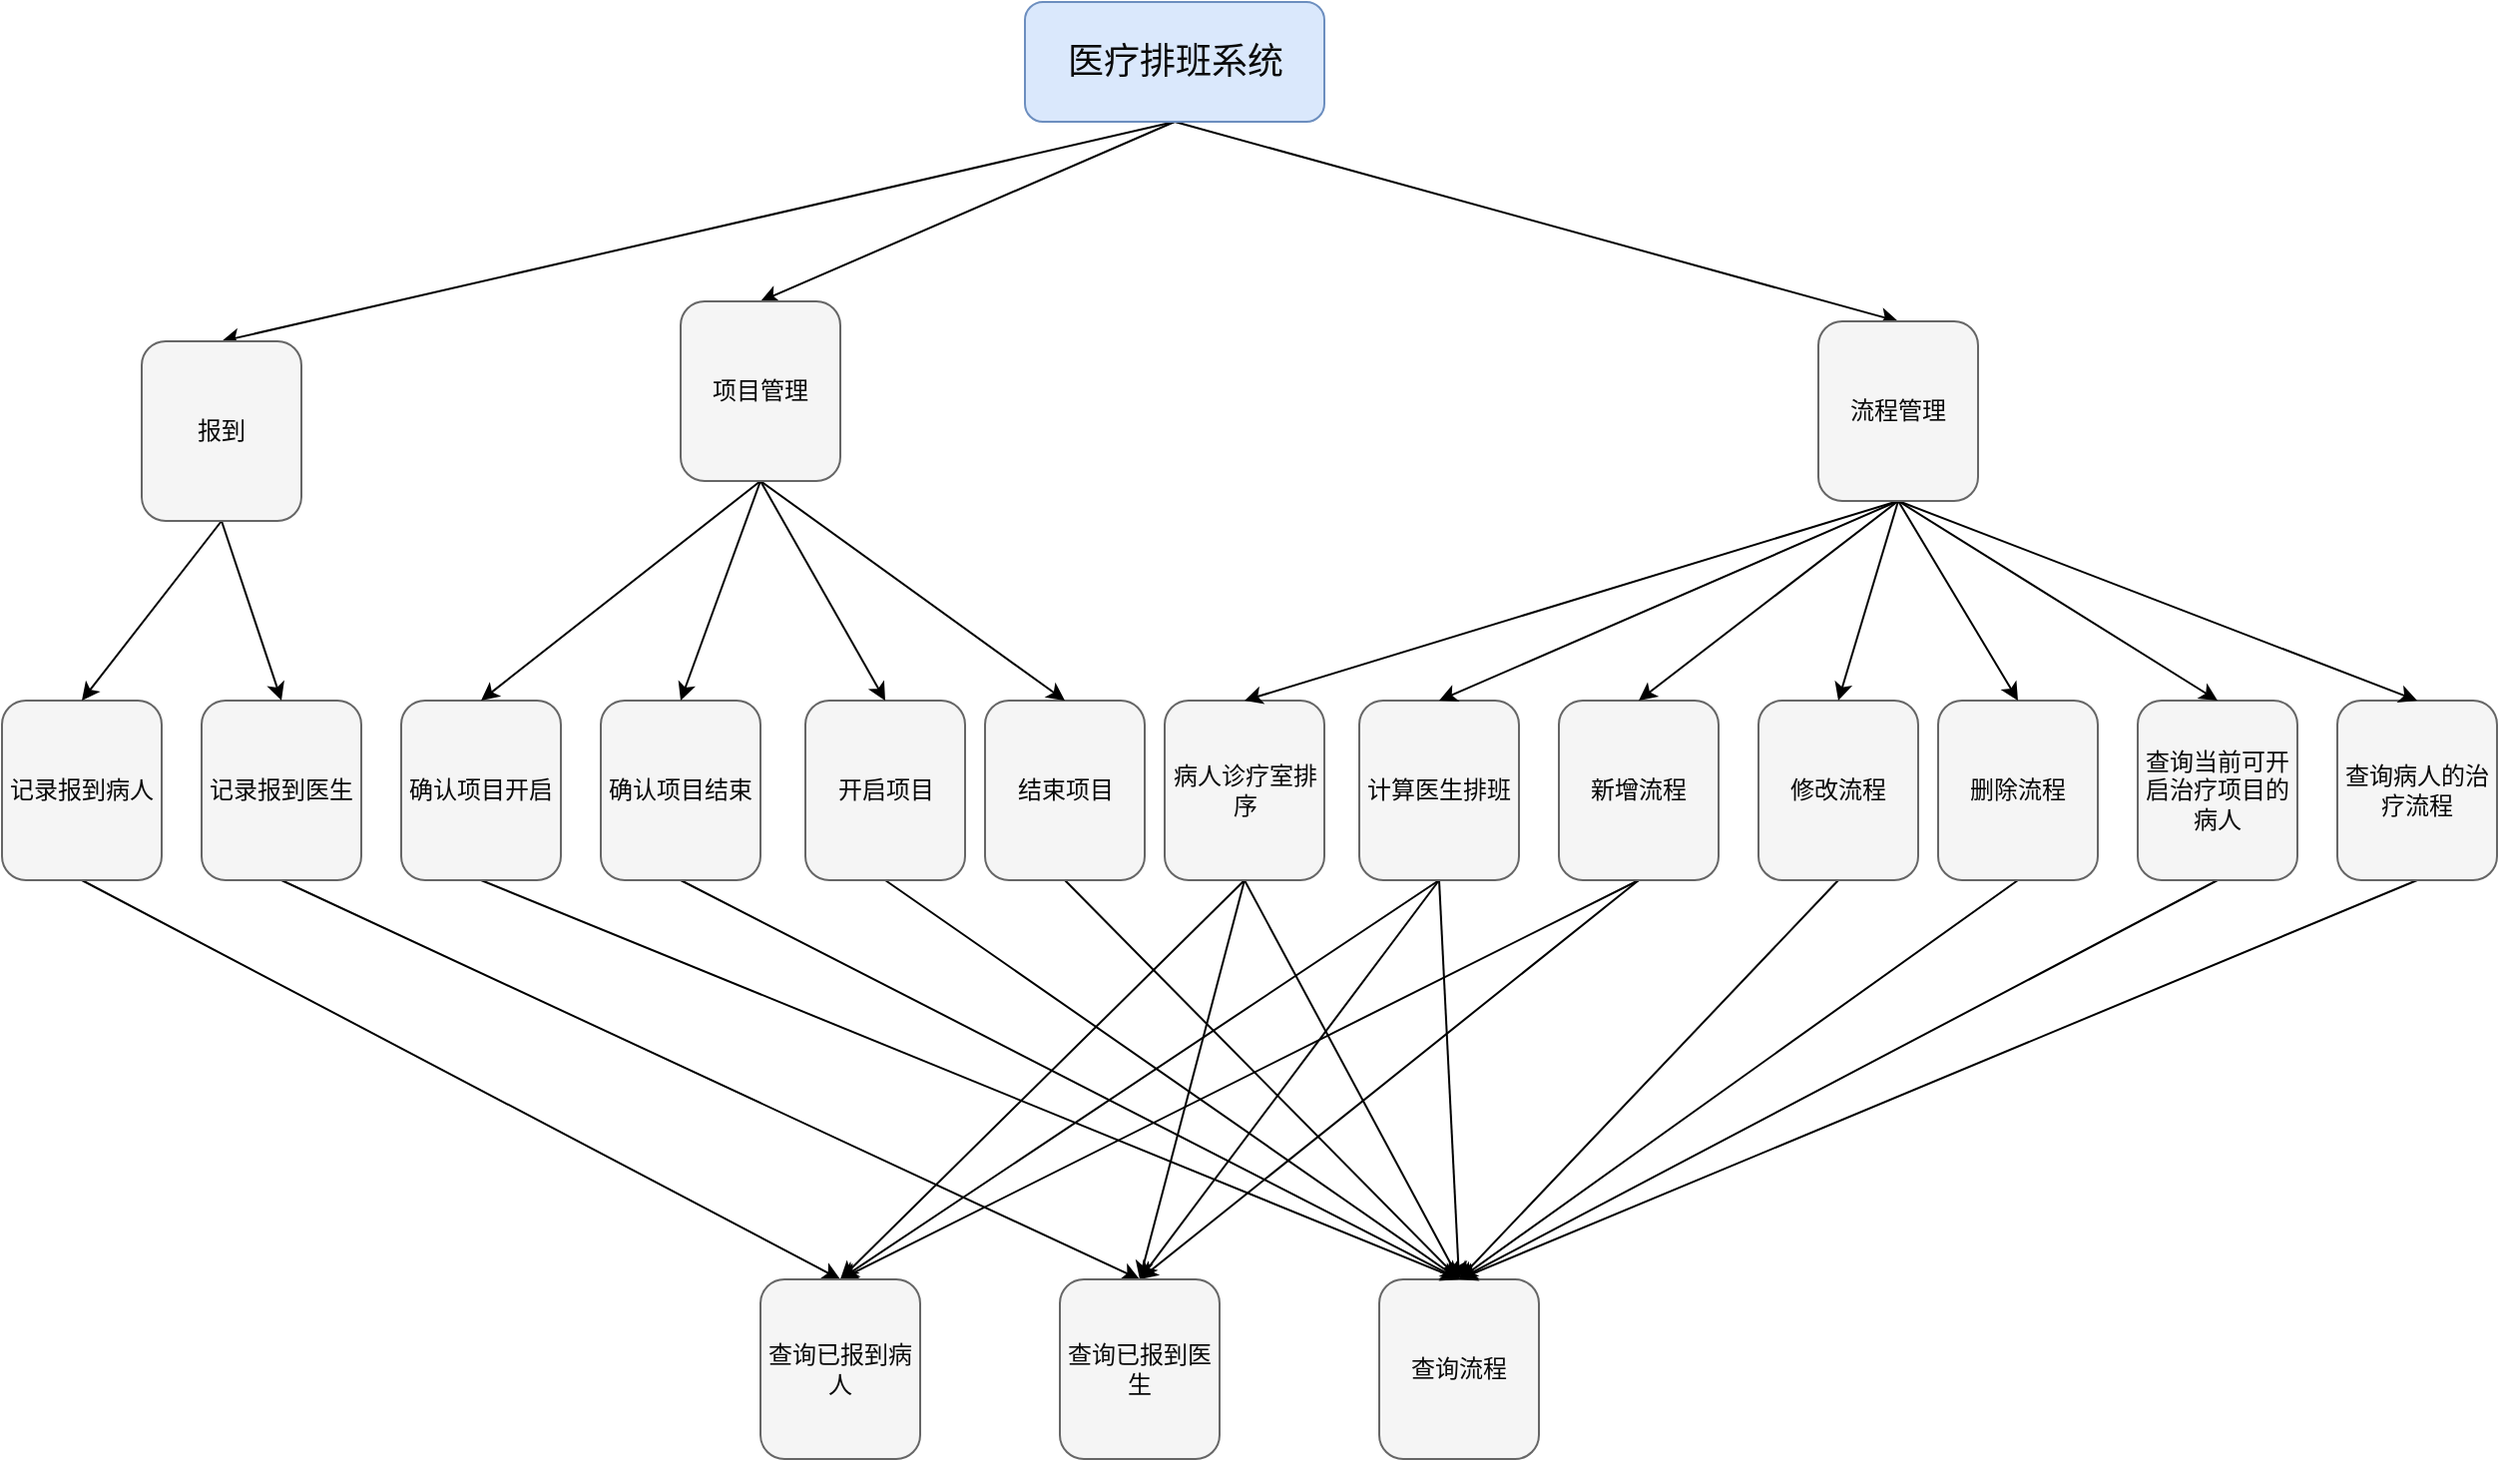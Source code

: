 <mxfile>
    <diagram id="Vdcmar5PcKfnTa18e6fP" name="第 1 页">
        <mxGraphModel dx="1255" dy="657" grid="1" gridSize="10" guides="1" tooltips="1" connect="1" arrows="1" fold="1" page="1" pageScale="1" pageWidth="1654" pageHeight="1169" math="0" shadow="0">
            <root>
                <mxCell id="0"/>
                <mxCell id="1" parent="0"/>
                <mxCell id="226" style="edgeStyle=none;html=1;exitX=1;exitY=0.5;exitDx=0;exitDy=0;entryX=0.5;entryY=0;entryDx=0;entryDy=0;" edge="1" parent="1" source="73" target="217">
                    <mxGeometry relative="1" as="geometry"/>
                </mxCell>
                <mxCell id="227" style="edgeStyle=none;html=1;exitX=1;exitY=0.5;exitDx=0;exitDy=0;entryX=0.5;entryY=0;entryDx=0;entryDy=0;" edge="1" parent="1" source="73" target="213">
                    <mxGeometry relative="1" as="geometry"/>
                </mxCell>
                <mxCell id="233" style="edgeStyle=none;html=1;exitX=1;exitY=0.5;exitDx=0;exitDy=0;entryX=0.5;entryY=0;entryDx=0;entryDy=0;" edge="1" parent="1" source="73" target="232">
                    <mxGeometry relative="1" as="geometry"/>
                </mxCell>
                <mxCell id="73" value="&lt;font style=&quot;font-size: 18px;&quot;&gt;医疗排班系统&lt;/font&gt;" style="rounded=1;whiteSpace=wrap;html=1;fillColor=#dae8fc;strokeColor=#6c8ebf;direction=south;fontColor=#0a0a0a;" parent="1" vertex="1">
                    <mxGeometry x="792.5" width="150" height="60" as="geometry"/>
                </mxCell>
                <mxCell id="86" value="查询流程" style="rounded=1;whiteSpace=wrap;html=1;fontColor=#0a0a0a;rotation=0;fillColor=#f5f5f5;strokeColor=#666666;" parent="1" vertex="1">
                    <mxGeometry x="970" y="640" width="80" height="90" as="geometry"/>
                </mxCell>
                <mxCell id="230" style="edgeStyle=none;html=1;exitX=0.5;exitY=1;exitDx=0;exitDy=0;entryX=0.5;entryY=0;entryDx=0;entryDy=0;" edge="1" parent="1" source="107" target="210">
                    <mxGeometry relative="1" as="geometry"/>
                </mxCell>
                <mxCell id="231" style="edgeStyle=none;html=1;exitX=0.5;exitY=1;exitDx=0;exitDy=0;entryX=0.5;entryY=0;entryDx=0;entryDy=0;" edge="1" parent="1" source="107" target="211">
                    <mxGeometry relative="1" as="geometry"/>
                </mxCell>
                <mxCell id="107" value="新增流程" style="rounded=1;whiteSpace=wrap;html=1;fontColor=#0a0a0a;rotation=0;fillColor=#f5f5f5;strokeColor=#666666;" parent="1" vertex="1">
                    <mxGeometry x="1060" y="350" width="80" height="90" as="geometry"/>
                </mxCell>
                <mxCell id="189" style="edgeStyle=none;html=1;exitX=0.5;exitY=1;exitDx=0;exitDy=0;entryX=0.5;entryY=0;entryDx=0;entryDy=0;" parent="1" source="109" target="86" edge="1">
                    <mxGeometry relative="1" as="geometry"/>
                </mxCell>
                <mxCell id="109" value="修改流程" style="rounded=1;whiteSpace=wrap;html=1;fontColor=#0a0a0a;rotation=0;fillColor=#f5f5f5;strokeColor=#666666;" parent="1" vertex="1">
                    <mxGeometry x="1160" y="350" width="80" height="90" as="geometry"/>
                </mxCell>
                <mxCell id="228" style="edgeStyle=none;html=1;exitX=0.5;exitY=1;exitDx=0;exitDy=0;entryX=0.5;entryY=0;entryDx=0;entryDy=0;" edge="1" parent="1" source="111" target="210">
                    <mxGeometry relative="1" as="geometry"/>
                </mxCell>
                <mxCell id="111" value="记录报到病人" style="rounded=1;whiteSpace=wrap;html=1;fontColor=#0a0a0a;rotation=0;fillColor=#f5f5f5;strokeColor=#666666;" parent="1" vertex="1">
                    <mxGeometry x="280" y="350" width="80" height="90" as="geometry"/>
                </mxCell>
                <mxCell id="229" style="edgeStyle=none;html=1;exitX=0.5;exitY=1;exitDx=0;exitDy=0;entryX=0.5;entryY=0;entryDx=0;entryDy=0;" edge="1" parent="1" source="112" target="211">
                    <mxGeometry relative="1" as="geometry"/>
                </mxCell>
                <mxCell id="112" value="记录报到医生" style="rounded=1;whiteSpace=wrap;html=1;fontColor=#0a0a0a;rotation=0;fillColor=#f5f5f5;strokeColor=#666666;" parent="1" vertex="1">
                    <mxGeometry x="380" y="350" width="80" height="90" as="geometry"/>
                </mxCell>
                <mxCell id="191" style="edgeStyle=none;html=1;exitX=0.5;exitY=1;exitDx=0;exitDy=0;entryX=0.5;entryY=0;entryDx=0;entryDy=0;" parent="1" source="113" target="86" edge="1">
                    <mxGeometry relative="1" as="geometry"/>
                </mxCell>
                <mxCell id="236" style="edgeStyle=none;html=1;exitX=0.5;exitY=1;exitDx=0;exitDy=0;entryX=0.5;entryY=0;entryDx=0;entryDy=0;" edge="1" parent="1" source="113" target="210">
                    <mxGeometry relative="1" as="geometry"/>
                </mxCell>
                <mxCell id="237" style="edgeStyle=none;html=1;exitX=0.5;exitY=1;exitDx=0;exitDy=0;entryX=0.5;entryY=0;entryDx=0;entryDy=0;" edge="1" parent="1" source="113" target="211">
                    <mxGeometry relative="1" as="geometry"/>
                </mxCell>
                <mxCell id="113" value="计算医生排班" style="rounded=1;whiteSpace=wrap;html=1;fontColor=#0a0a0a;rotation=0;fillColor=#f5f5f5;strokeColor=#666666;" parent="1" vertex="1">
                    <mxGeometry x="960" y="350" width="80" height="90" as="geometry"/>
                </mxCell>
                <mxCell id="193" style="edgeStyle=none;html=1;exitX=0.5;exitY=1;exitDx=0;exitDy=0;entryX=0.5;entryY=0;entryDx=0;entryDy=0;" parent="1" source="127" target="86" edge="1">
                    <mxGeometry relative="1" as="geometry"/>
                </mxCell>
                <mxCell id="127" value="确认项目结束" style="rounded=1;whiteSpace=wrap;html=1;fontColor=#0a0a0a;rotation=0;fillColor=#f5f5f5;strokeColor=#666666;" parent="1" vertex="1">
                    <mxGeometry x="580" y="350" width="80" height="90" as="geometry"/>
                </mxCell>
                <mxCell id="194" style="edgeStyle=none;html=1;exitX=0.5;exitY=1;exitDx=0;exitDy=0;entryX=0.5;entryY=0;entryDx=0;entryDy=0;" parent="1" source="128" target="86" edge="1">
                    <mxGeometry relative="1" as="geometry"/>
                </mxCell>
                <mxCell id="128" value="确认项目开启" style="rounded=1;whiteSpace=wrap;html=1;fontColor=#0a0a0a;rotation=0;fillColor=#f5f5f5;strokeColor=#666666;" parent="1" vertex="1">
                    <mxGeometry x="480" y="350" width="80" height="90" as="geometry"/>
                </mxCell>
                <mxCell id="192" style="edgeStyle=none;html=1;exitX=0.5;exitY=1;exitDx=0;exitDy=0;entryX=0.5;entryY=0;entryDx=0;entryDy=0;" parent="1" source="129" target="86" edge="1">
                    <mxGeometry relative="1" as="geometry"/>
                </mxCell>
                <mxCell id="238" style="edgeStyle=none;html=1;exitX=0.5;exitY=1;exitDx=0;exitDy=0;entryX=0.5;entryY=0;entryDx=0;entryDy=0;" edge="1" parent="1" source="129" target="210">
                    <mxGeometry relative="1" as="geometry"/>
                </mxCell>
                <mxCell id="239" style="edgeStyle=none;html=1;exitX=0.5;exitY=1;exitDx=0;exitDy=0;entryX=0.5;entryY=0;entryDx=0;entryDy=0;" edge="1" parent="1" source="129" target="211">
                    <mxGeometry relative="1" as="geometry"/>
                </mxCell>
                <mxCell id="129" value="病人诊疗室排序" style="rounded=1;whiteSpace=wrap;html=1;fontColor=#0a0a0a;rotation=0;fillColor=#f5f5f5;strokeColor=#666666;" parent="1" vertex="1">
                    <mxGeometry x="862.5" y="350" width="80" height="90" as="geometry"/>
                </mxCell>
                <mxCell id="180" style="edgeStyle=none;html=1;exitX=0.5;exitY=1;exitDx=0;exitDy=0;entryX=0.5;entryY=0;entryDx=0;entryDy=0;" parent="1" source="130" target="86" edge="1">
                    <mxGeometry relative="1" as="geometry"/>
                </mxCell>
                <mxCell id="130" value="结束项目" style="rounded=1;whiteSpace=wrap;html=1;fontColor=#0a0a0a;rotation=0;fillColor=#f5f5f5;strokeColor=#666666;" parent="1" vertex="1">
                    <mxGeometry x="772.5" y="350" width="80" height="90" as="geometry"/>
                </mxCell>
                <mxCell id="181" style="edgeStyle=none;html=1;exitX=0.5;exitY=1;exitDx=0;exitDy=0;entryX=0.5;entryY=0;entryDx=0;entryDy=0;" parent="1" source="131" target="86" edge="1">
                    <mxGeometry relative="1" as="geometry"/>
                </mxCell>
                <mxCell id="131" value="开启项目" style="rounded=1;whiteSpace=wrap;html=1;fontColor=#0a0a0a;rotation=0;fillColor=#f5f5f5;strokeColor=#666666;" parent="1" vertex="1">
                    <mxGeometry x="682.5" y="350" width="80" height="90" as="geometry"/>
                </mxCell>
                <mxCell id="179" style="edgeStyle=none;html=1;exitX=0.5;exitY=1;exitDx=0;exitDy=0;entryX=0.5;entryY=0;entryDx=0;entryDy=0;" parent="1" source="132" target="86" edge="1">
                    <mxGeometry relative="1" as="geometry"/>
                </mxCell>
                <mxCell id="132" value="查询病人的治疗流程" style="rounded=1;whiteSpace=wrap;html=1;fontColor=#0a0a0a;rotation=0;fillColor=#f5f5f5;strokeColor=#666666;" parent="1" vertex="1">
                    <mxGeometry x="1450" y="350" width="80" height="90" as="geometry"/>
                </mxCell>
                <mxCell id="187" style="edgeStyle=none;html=1;exitX=0.5;exitY=1;exitDx=0;exitDy=0;entryX=0.5;entryY=0;entryDx=0;entryDy=0;" parent="1" source="133" target="86" edge="1">
                    <mxGeometry relative="1" as="geometry">
                        <mxPoint x="750" y="660" as="targetPoint"/>
                    </mxGeometry>
                </mxCell>
                <mxCell id="133" value="查询当前可开启治疗项目的病人" style="rounded=1;whiteSpace=wrap;html=1;fontColor=#0a0a0a;rotation=0;fillColor=#f5f5f5;strokeColor=#666666;" parent="1" vertex="1">
                    <mxGeometry x="1350" y="350" width="80" height="90" as="geometry"/>
                </mxCell>
                <mxCell id="190" style="edgeStyle=none;html=1;exitX=0.5;exitY=1;exitDx=0;exitDy=0;entryX=0.5;entryY=0;entryDx=0;entryDy=0;" parent="1" source="134" target="86" edge="1">
                    <mxGeometry relative="1" as="geometry"/>
                </mxCell>
                <mxCell id="134" value="删除流程" style="rounded=1;whiteSpace=wrap;html=1;fontColor=#0a0a0a;rotation=0;fillColor=#f5f5f5;strokeColor=#666666;" parent="1" vertex="1">
                    <mxGeometry x="1250" y="350" width="80" height="90" as="geometry"/>
                </mxCell>
                <mxCell id="210" value="查询已报到病人" style="rounded=1;whiteSpace=wrap;html=1;fontColor=#0a0a0a;rotation=0;fillColor=#f5f5f5;strokeColor=#666666;" vertex="1" parent="1">
                    <mxGeometry x="660" y="640" width="80" height="90" as="geometry"/>
                </mxCell>
                <mxCell id="211" value="查询已报到医生" style="rounded=1;whiteSpace=wrap;html=1;fontColor=#0a0a0a;rotation=0;fillColor=#f5f5f5;strokeColor=#666666;" vertex="1" parent="1">
                    <mxGeometry x="810" y="640" width="80" height="90" as="geometry"/>
                </mxCell>
                <mxCell id="214" style="edgeStyle=none;html=1;exitX=0.5;exitY=1;exitDx=0;exitDy=0;entryX=0.5;entryY=0;entryDx=0;entryDy=0;" edge="1" parent="1" source="213" target="107">
                    <mxGeometry relative="1" as="geometry"/>
                </mxCell>
                <mxCell id="215" style="edgeStyle=none;html=1;exitX=0.5;exitY=1;exitDx=0;exitDy=0;entryX=0.5;entryY=0;entryDx=0;entryDy=0;" edge="1" parent="1" source="213" target="109">
                    <mxGeometry relative="1" as="geometry"/>
                </mxCell>
                <mxCell id="216" style="edgeStyle=none;html=1;exitX=0.5;exitY=1;exitDx=0;exitDy=0;entryX=0.5;entryY=0;entryDx=0;entryDy=0;" edge="1" parent="1" source="213" target="134">
                    <mxGeometry relative="1" as="geometry"/>
                </mxCell>
                <mxCell id="222" style="edgeStyle=none;html=1;exitX=0.5;exitY=1;exitDx=0;exitDy=0;entryX=0.5;entryY=0;entryDx=0;entryDy=0;" edge="1" parent="1" source="213" target="132">
                    <mxGeometry relative="1" as="geometry"/>
                </mxCell>
                <mxCell id="223" style="edgeStyle=none;html=1;exitX=0.5;exitY=1;exitDx=0;exitDy=0;entryX=0.5;entryY=0;entryDx=0;entryDy=0;" edge="1" parent="1" source="213" target="133">
                    <mxGeometry relative="1" as="geometry"/>
                </mxCell>
                <mxCell id="224" style="edgeStyle=none;html=1;exitX=0.5;exitY=1;exitDx=0;exitDy=0;entryX=0.5;entryY=0;entryDx=0;entryDy=0;" edge="1" parent="1" source="213" target="113">
                    <mxGeometry relative="1" as="geometry"/>
                </mxCell>
                <mxCell id="225" style="edgeStyle=none;html=1;exitX=0.5;exitY=1;exitDx=0;exitDy=0;entryX=0.5;entryY=0;entryDx=0;entryDy=0;" edge="1" parent="1" source="213" target="129">
                    <mxGeometry relative="1" as="geometry"/>
                </mxCell>
                <mxCell id="213" value="流程管理" style="rounded=1;whiteSpace=wrap;html=1;fontColor=#0a0a0a;rotation=0;fillColor=#f5f5f5;strokeColor=#666666;" vertex="1" parent="1">
                    <mxGeometry x="1190" y="160" width="80" height="90" as="geometry"/>
                </mxCell>
                <mxCell id="218" style="edgeStyle=none;html=1;exitX=0.5;exitY=1;exitDx=0;exitDy=0;entryX=0.5;entryY=0;entryDx=0;entryDy=0;" edge="1" parent="1" source="217" target="128">
                    <mxGeometry relative="1" as="geometry"/>
                </mxCell>
                <mxCell id="219" style="edgeStyle=none;html=1;exitX=0.5;exitY=1;exitDx=0;exitDy=0;entryX=0.5;entryY=0;entryDx=0;entryDy=0;" edge="1" parent="1" source="217" target="127">
                    <mxGeometry relative="1" as="geometry"/>
                </mxCell>
                <mxCell id="220" style="edgeStyle=none;html=1;exitX=0.5;exitY=1;exitDx=0;exitDy=0;entryX=0.5;entryY=0;entryDx=0;entryDy=0;" edge="1" parent="1" source="217" target="131">
                    <mxGeometry relative="1" as="geometry"/>
                </mxCell>
                <mxCell id="221" style="edgeStyle=none;html=1;exitX=0.5;exitY=1;exitDx=0;exitDy=0;entryX=0.5;entryY=0;entryDx=0;entryDy=0;" edge="1" parent="1" source="217" target="130">
                    <mxGeometry relative="1" as="geometry"/>
                </mxCell>
                <mxCell id="217" value="项目管理" style="rounded=1;whiteSpace=wrap;html=1;fontColor=#0a0a0a;rotation=0;fillColor=#f5f5f5;strokeColor=#666666;" vertex="1" parent="1">
                    <mxGeometry x="620" y="150" width="80" height="90" as="geometry"/>
                </mxCell>
                <mxCell id="234" style="edgeStyle=none;html=1;exitX=0.5;exitY=1;exitDx=0;exitDy=0;entryX=0.5;entryY=0;entryDx=0;entryDy=0;" edge="1" parent="1" source="232" target="111">
                    <mxGeometry relative="1" as="geometry"/>
                </mxCell>
                <mxCell id="235" style="edgeStyle=none;html=1;exitX=0.5;exitY=1;exitDx=0;exitDy=0;entryX=0.5;entryY=0;entryDx=0;entryDy=0;" edge="1" parent="1" source="232" target="112">
                    <mxGeometry relative="1" as="geometry"/>
                </mxCell>
                <mxCell id="232" value="报到" style="rounded=1;whiteSpace=wrap;html=1;fontColor=#0a0a0a;rotation=0;fillColor=#f5f5f5;strokeColor=#666666;" vertex="1" parent="1">
                    <mxGeometry x="350" y="170" width="80" height="90" as="geometry"/>
                </mxCell>
            </root>
        </mxGraphModel>
    </diagram>
</mxfile>